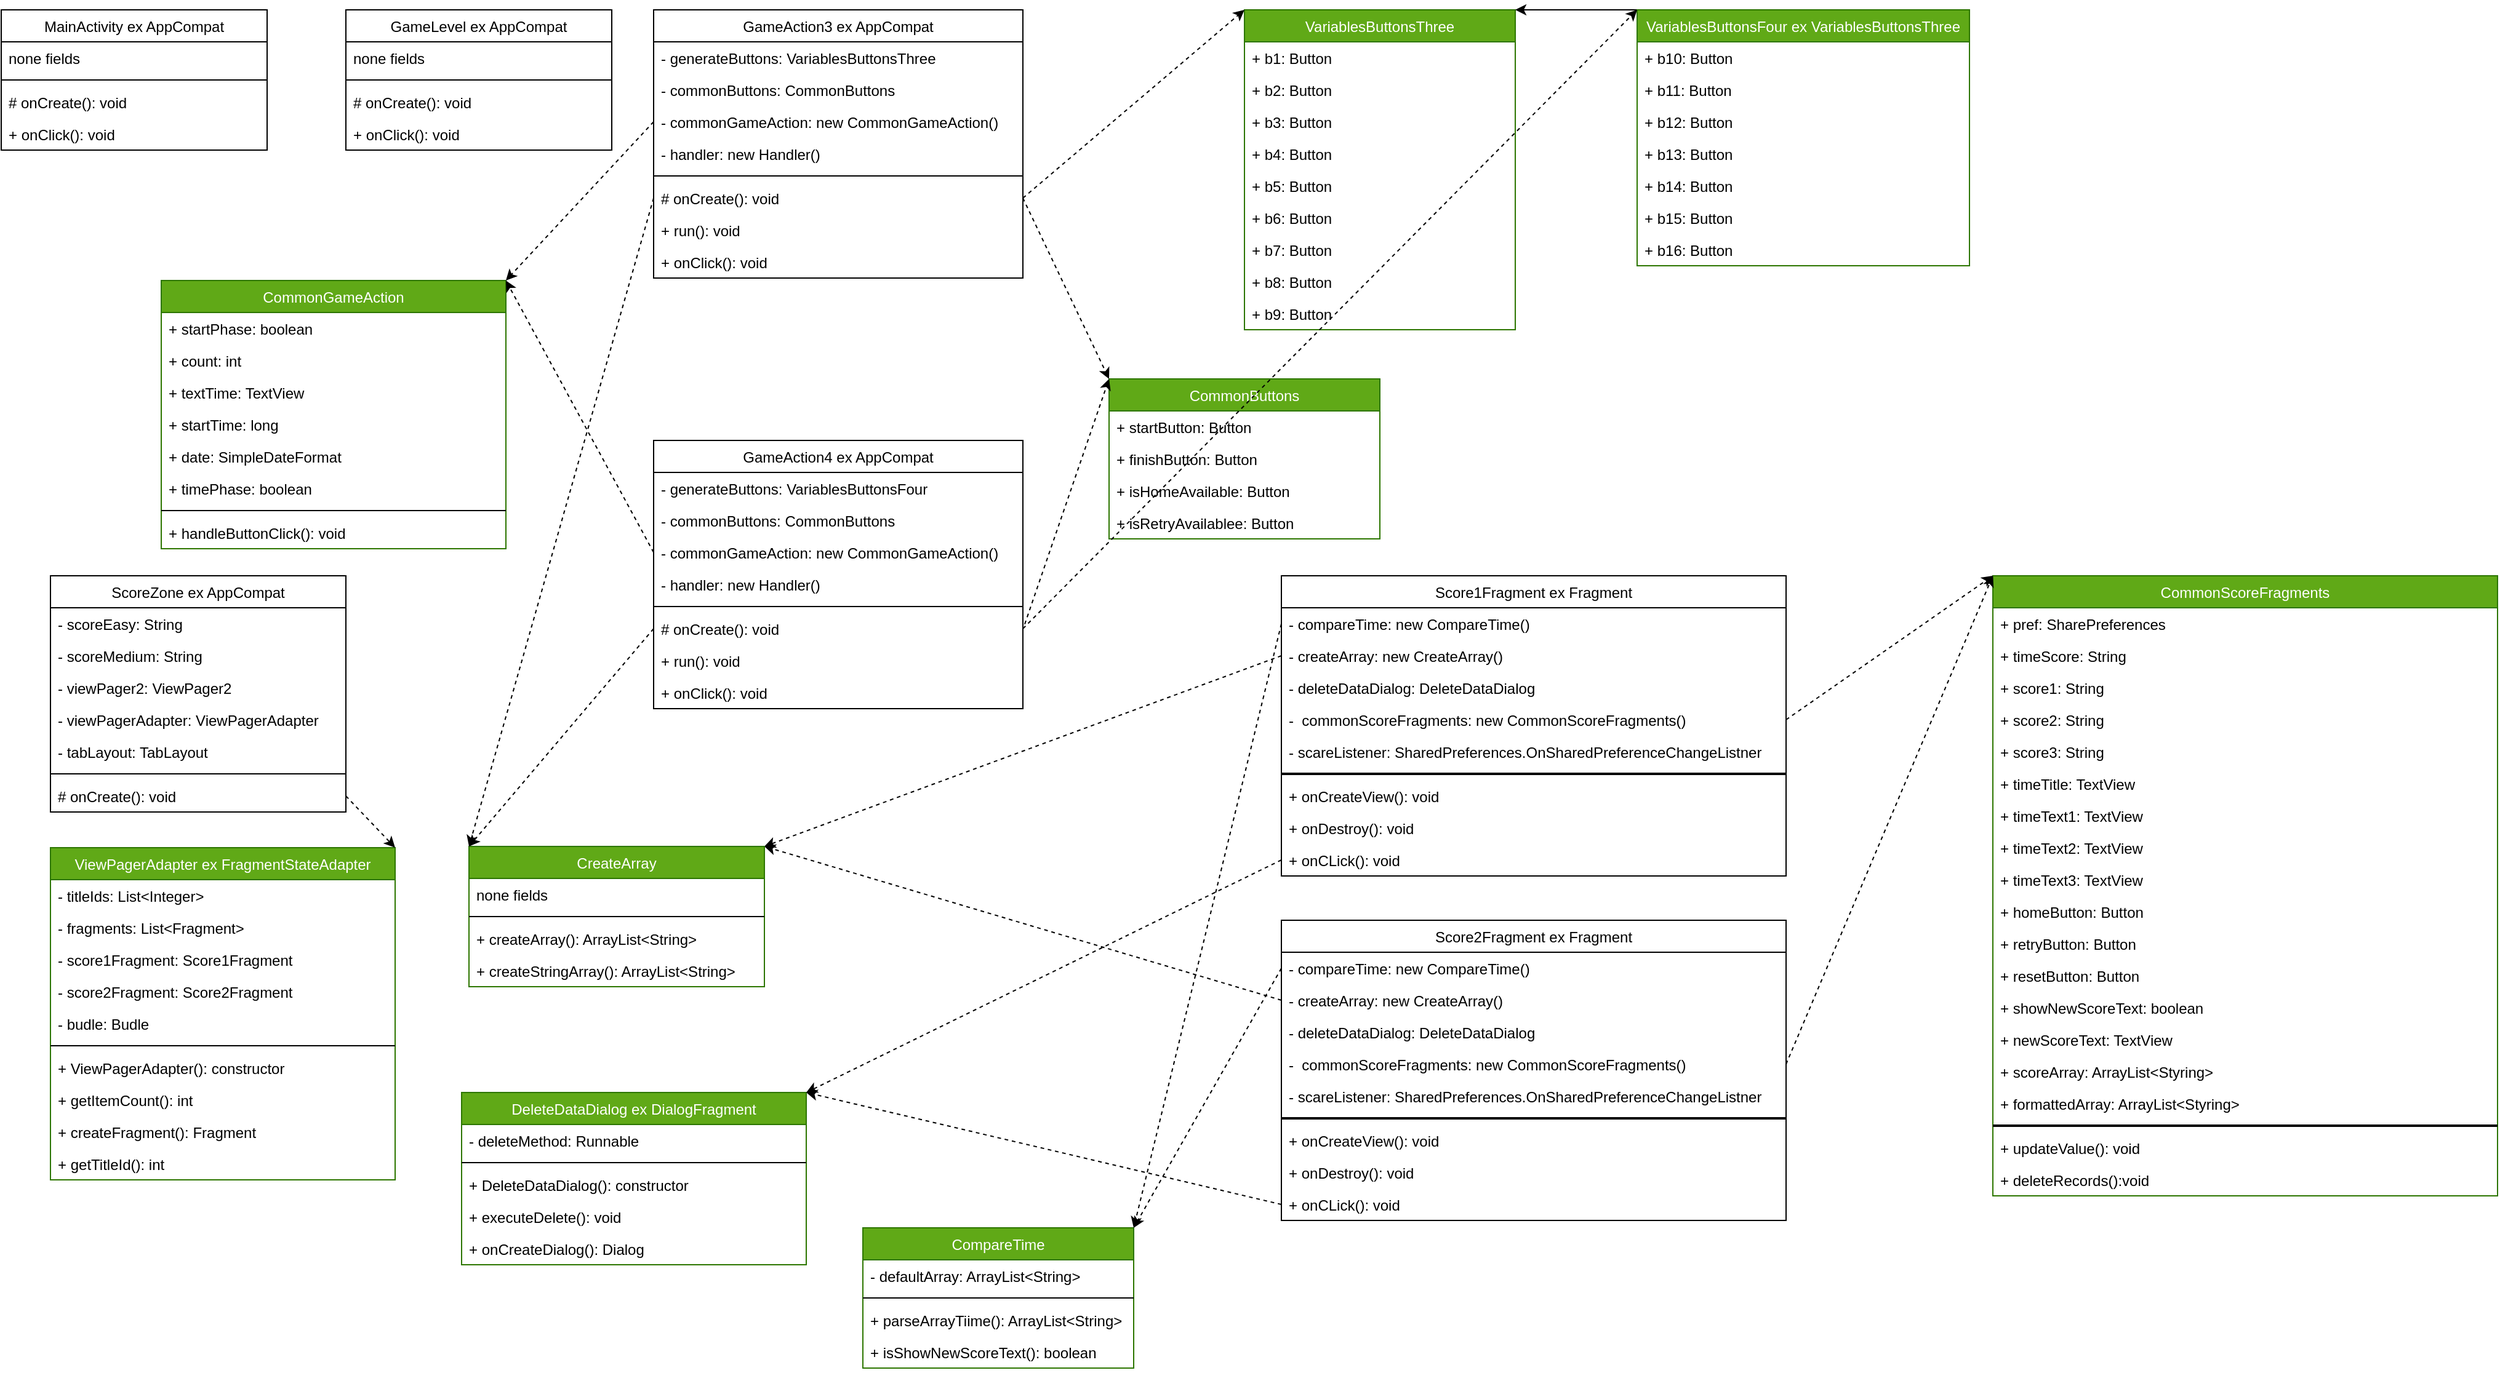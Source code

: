 <mxfile>
    <diagram id="ejW-jYY_6NJDyll3VNIf" name="クラス図">
        <mxGraphModel dx="2360" dy="1304" grid="1" gridSize="10" guides="1" tooltips="1" connect="1" arrows="1" fold="1" page="1" pageScale="1" pageWidth="827" pageHeight="1169" math="0" shadow="0">
            <root>
                <mxCell id="0"/>
                <mxCell id="1" parent="0"/>
                <mxCell id="2" value="MainActivity ex AppCompat" style="swimlane;fontStyle=0;childLayout=stackLayout;horizontal=1;startSize=26;fillColor=none;horizontalStack=0;resizeParent=1;resizeParentMax=0;resizeLast=0;collapsible=1;marginBottom=0;" parent="1" vertex="1">
                    <mxGeometry x="40" y="40" width="216" height="114" as="geometry">
                        <mxRectangle x="344" y="40" width="130" height="30" as="alternateBounds"/>
                    </mxGeometry>
                </mxCell>
                <mxCell id="3" value="none fields" style="text;strokeColor=none;fillColor=none;align=left;verticalAlign=top;spacingLeft=4;spacingRight=4;overflow=hidden;rotatable=0;points=[[0,0.5],[1,0.5]];portConstraint=eastwest;" parent="2" vertex="1">
                    <mxGeometry y="26" width="216" height="26" as="geometry"/>
                </mxCell>
                <mxCell id="9" value="" style="line;strokeWidth=1;html=1;strokeColor=default;" parent="2" vertex="1">
                    <mxGeometry y="52" width="216" height="10" as="geometry"/>
                </mxCell>
                <mxCell id="7" value="# onCreate(): void" style="text;strokeColor=none;fillColor=none;align=left;verticalAlign=top;spacingLeft=4;spacingRight=4;overflow=hidden;rotatable=0;points=[[0,0.5],[1,0.5]];portConstraint=eastwest;" parent="2" vertex="1">
                    <mxGeometry y="62" width="216" height="26" as="geometry"/>
                </mxCell>
                <mxCell id="11" value="+ onClick(): void" style="text;strokeColor=none;fillColor=none;align=left;verticalAlign=top;spacingLeft=4;spacingRight=4;overflow=hidden;rotatable=0;points=[[0,0.5],[1,0.5]];portConstraint=eastwest;" parent="2" vertex="1">
                    <mxGeometry y="88" width="216" height="26" as="geometry"/>
                </mxCell>
                <mxCell id="12" value="Score1Fragment ex Fragment" style="swimlane;fontStyle=0;childLayout=stackLayout;horizontal=1;startSize=26;fillColor=none;horizontalStack=0;resizeParent=1;resizeParentMax=0;resizeLast=0;collapsible=1;marginBottom=0;strokeColor=default;strokeWidth=1;" parent="1" vertex="1">
                    <mxGeometry x="1080" y="500" width="410" height="244" as="geometry"/>
                </mxCell>
                <mxCell id="26" value="- compareTime: new CompareTime()" style="text;strokeColor=none;fillColor=none;align=left;verticalAlign=top;spacingLeft=4;spacingRight=4;overflow=hidden;rotatable=0;points=[[0,0.5],[1,0.5]];portConstraint=eastwest;strokeWidth=1;" parent="12" vertex="1">
                    <mxGeometry y="26" width="410" height="26" as="geometry"/>
                </mxCell>
                <mxCell id="16" value="- createArray: new CreateArray()" style="text;strokeColor=none;fillColor=none;align=left;verticalAlign=top;spacingLeft=4;spacingRight=4;overflow=hidden;rotatable=0;points=[[0,0.5],[1,0.5]];portConstraint=eastwest;strokeWidth=1;" parent="12" vertex="1">
                    <mxGeometry y="52" width="410" height="26" as="geometry"/>
                </mxCell>
                <mxCell id="115" value="- deleteDataDialog: DeleteDataDialog" style="text;strokeColor=none;fillColor=none;align=left;verticalAlign=top;spacingLeft=4;spacingRight=4;overflow=hidden;rotatable=0;points=[[0,0.5],[1,0.5]];portConstraint=eastwest;strokeWidth=1;" parent="12" vertex="1">
                    <mxGeometry y="78" width="410" height="26" as="geometry"/>
                </mxCell>
                <mxCell id="335" value="-  commonScoreFragments: new CommonScoreFragments()" style="text;strokeColor=none;fillColor=none;align=left;verticalAlign=top;spacingLeft=4;spacingRight=4;overflow=hidden;rotatable=0;points=[[0,0.5],[1,0.5]];portConstraint=eastwest;strokeWidth=1;" vertex="1" parent="12">
                    <mxGeometry y="104" width="410" height="26" as="geometry"/>
                </mxCell>
                <mxCell id="116" value="- scareListener: SharedPreferences.OnSharedPreferenceChangeListner" style="text;strokeColor=none;fillColor=none;align=left;verticalAlign=top;spacingLeft=4;spacingRight=4;overflow=hidden;rotatable=0;points=[[0,0.5],[1,0.5]];portConstraint=eastwest;strokeWidth=1;" parent="12" vertex="1">
                    <mxGeometry y="130" width="410" height="26" as="geometry"/>
                </mxCell>
                <mxCell id="34" value="" style="line;strokeWidth=2;html=1;strokeColor=default;" parent="12" vertex="1">
                    <mxGeometry y="156" width="410" height="10" as="geometry"/>
                </mxCell>
                <mxCell id="30" value="+ onCreateView(): void" style="text;strokeColor=none;fillColor=none;align=left;verticalAlign=top;spacingLeft=4;spacingRight=4;overflow=hidden;rotatable=0;points=[[0,0.5],[1,0.5]];portConstraint=eastwest;strokeWidth=1;" parent="12" vertex="1">
                    <mxGeometry y="166" width="410" height="26" as="geometry"/>
                </mxCell>
                <mxCell id="32" value="+ onDestroy(): void" style="text;strokeColor=none;fillColor=none;align=left;verticalAlign=top;spacingLeft=4;spacingRight=4;overflow=hidden;rotatable=0;points=[[0,0.5],[1,0.5]];portConstraint=eastwest;strokeWidth=1;" parent="12" vertex="1">
                    <mxGeometry y="192" width="410" height="26" as="geometry"/>
                </mxCell>
                <mxCell id="31" value="+ onCLick(): void" style="text;strokeColor=none;fillColor=none;align=left;verticalAlign=top;spacingLeft=4;spacingRight=4;overflow=hidden;rotatable=0;points=[[0,0.5],[1,0.5]];portConstraint=eastwest;strokeWidth=1;" parent="12" vertex="1">
                    <mxGeometry y="218" width="410" height="26" as="geometry"/>
                </mxCell>
                <mxCell id="35" value="GameLevel ex AppCompat" style="swimlane;fontStyle=0;childLayout=stackLayout;horizontal=1;startSize=26;fillColor=none;horizontalStack=0;resizeParent=1;resizeParentMax=0;resizeLast=0;collapsible=1;marginBottom=0;" parent="1" vertex="1">
                    <mxGeometry x="320" y="40" width="216" height="114" as="geometry"/>
                </mxCell>
                <mxCell id="36" value="none fields" style="text;strokeColor=none;fillColor=none;align=left;verticalAlign=top;spacingLeft=4;spacingRight=4;overflow=hidden;rotatable=0;points=[[0,0.5],[1,0.5]];portConstraint=eastwest;" parent="35" vertex="1">
                    <mxGeometry y="26" width="216" height="26" as="geometry"/>
                </mxCell>
                <mxCell id="39" value="" style="line;strokeWidth=1;html=1;" parent="35" vertex="1">
                    <mxGeometry y="52" width="216" height="10" as="geometry"/>
                </mxCell>
                <mxCell id="37" value="# onCreate(): void" style="text;strokeColor=none;fillColor=none;align=left;verticalAlign=top;spacingLeft=4;spacingRight=4;overflow=hidden;rotatable=0;points=[[0,0.5],[1,0.5]];portConstraint=eastwest;" parent="35" vertex="1">
                    <mxGeometry y="62" width="216" height="26" as="geometry"/>
                </mxCell>
                <mxCell id="38" value="+ onClick(): void" style="text;strokeColor=none;fillColor=none;align=left;verticalAlign=top;spacingLeft=4;spacingRight=4;overflow=hidden;rotatable=0;points=[[0,0.5],[1,0.5]];portConstraint=eastwest;" parent="35" vertex="1">
                    <mxGeometry y="88" width="216" height="26" as="geometry"/>
                </mxCell>
                <mxCell id="45" value="GameAction3 ex AppCompat" style="swimlane;fontStyle=0;childLayout=stackLayout;horizontal=1;startSize=26;fillColor=none;horizontalStack=0;resizeParent=1;resizeParentMax=0;resizeLast=0;collapsible=1;marginBottom=0;" parent="1" vertex="1">
                    <mxGeometry x="570" y="40" width="300" height="218" as="geometry"/>
                </mxCell>
                <mxCell id="46" value="- generateButtons: VariablesButtonsThree" style="text;strokeColor=none;fillColor=none;align=left;verticalAlign=top;spacingLeft=4;spacingRight=4;overflow=hidden;rotatable=0;points=[[0,0.5],[1,0.5]];portConstraint=eastwest;" parent="45" vertex="1">
                    <mxGeometry y="26" width="300" height="26" as="geometry"/>
                </mxCell>
                <mxCell id="54" value="- commonButtons: CommonButtons" style="text;strokeColor=none;fillColor=none;align=left;verticalAlign=top;spacingLeft=4;spacingRight=4;overflow=hidden;rotatable=0;points=[[0,0.5],[1,0.5]];portConstraint=eastwest;" parent="45" vertex="1">
                    <mxGeometry y="52" width="300" height="26" as="geometry"/>
                </mxCell>
                <mxCell id="284" value="- commonGameAction: new CommonGameAction()" style="text;strokeColor=none;fillColor=none;align=left;verticalAlign=top;spacingLeft=4;spacingRight=4;overflow=hidden;rotatable=0;points=[[0,0.5],[1,0.5]];portConstraint=eastwest;" vertex="1" parent="45">
                    <mxGeometry y="78" width="300" height="26" as="geometry"/>
                </mxCell>
                <mxCell id="51" value="- handler: new Handler()" style="text;strokeColor=none;fillColor=none;align=left;verticalAlign=top;spacingLeft=4;spacingRight=4;overflow=hidden;rotatable=0;points=[[0,0.5],[1,0.5]];portConstraint=eastwest;" parent="45" vertex="1">
                    <mxGeometry y="104" width="300" height="26" as="geometry"/>
                </mxCell>
                <mxCell id="47" value="" style="line;strokeWidth=1;html=1;" parent="45" vertex="1">
                    <mxGeometry y="130" width="300" height="10" as="geometry"/>
                </mxCell>
                <mxCell id="48" value="# onCreate(): void" style="text;strokeColor=none;fillColor=none;align=left;verticalAlign=top;spacingLeft=4;spacingRight=4;overflow=hidden;rotatable=0;points=[[0,0.5],[1,0.5]];portConstraint=eastwest;" parent="45" vertex="1">
                    <mxGeometry y="140" width="300" height="26" as="geometry"/>
                </mxCell>
                <mxCell id="61" value="+ run(): void" style="text;strokeColor=none;fillColor=none;align=left;verticalAlign=top;spacingLeft=4;spacingRight=4;overflow=hidden;rotatable=0;points=[[0,0.5],[1,0.5]];portConstraint=eastwest;" parent="45" vertex="1">
                    <mxGeometry y="166" width="300" height="26" as="geometry"/>
                </mxCell>
                <mxCell id="49" value="+ onClick(): void" style="text;strokeColor=none;fillColor=none;align=left;verticalAlign=top;spacingLeft=4;spacingRight=4;overflow=hidden;rotatable=0;points=[[0,0.5],[1,0.5]];portConstraint=eastwest;" parent="45" vertex="1">
                    <mxGeometry y="192" width="300" height="26" as="geometry"/>
                </mxCell>
                <mxCell id="64" value="CompareTime" style="swimlane;fontStyle=0;childLayout=stackLayout;horizontal=1;startSize=26;fillColor=#60a917;horizontalStack=0;resizeParent=1;resizeParentMax=0;resizeLast=0;collapsible=1;marginBottom=0;strokeColor=#2D7600;fontColor=#ffffff;" parent="1" vertex="1">
                    <mxGeometry x="740" y="1030" width="220" height="114" as="geometry"/>
                </mxCell>
                <mxCell id="65" value="- defaultArray: ArrayList&lt;String&gt;" style="text;strokeColor=none;fillColor=none;align=left;verticalAlign=top;spacingLeft=4;spacingRight=4;overflow=hidden;rotatable=0;points=[[0,0.5],[1,0.5]];portConstraint=eastwest;" parent="64" vertex="1">
                    <mxGeometry y="26" width="220" height="26" as="geometry"/>
                </mxCell>
                <mxCell id="68" value="" style="line;strokeWidth=1;html=1;" parent="64" vertex="1">
                    <mxGeometry y="52" width="220" height="10" as="geometry"/>
                </mxCell>
                <mxCell id="67" value="+ parseArrayTiime(): ArrayList&lt;String&gt;" style="text;strokeColor=none;fillColor=none;align=left;verticalAlign=top;spacingLeft=4;spacingRight=4;overflow=hidden;rotatable=0;points=[[0,0.5],[1,0.5]];portConstraint=eastwest;" parent="64" vertex="1">
                    <mxGeometry y="62" width="220" height="26" as="geometry"/>
                </mxCell>
                <mxCell id="69" value="+ isShowNewScoreText(): boolean" style="text;strokeColor=none;fillColor=none;align=left;verticalAlign=top;spacingLeft=4;spacingRight=4;overflow=hidden;rotatable=0;points=[[0,0.5],[1,0.5]];portConstraint=eastwest;" parent="64" vertex="1">
                    <mxGeometry y="88" width="220" height="26" as="geometry"/>
                </mxCell>
                <mxCell id="75" value="CommonButtons" style="swimlane;fontStyle=0;childLayout=stackLayout;horizontal=1;startSize=26;fillColor=#60a917;horizontalStack=0;resizeParent=1;resizeParentMax=0;resizeLast=0;collapsible=1;marginBottom=0;fontColor=#ffffff;strokeColor=#2D7600;" parent="1" vertex="1">
                    <mxGeometry x="940" y="340" width="220" height="130" as="geometry"/>
                </mxCell>
                <mxCell id="76" value="+ startButton: Button" style="text;strokeColor=none;fillColor=none;align=left;verticalAlign=top;spacingLeft=4;spacingRight=4;overflow=hidden;rotatable=0;points=[[0,0.5],[1,0.5]];portConstraint=eastwest;" parent="75" vertex="1">
                    <mxGeometry y="26" width="220" height="26" as="geometry"/>
                </mxCell>
                <mxCell id="82" value="+ finishButton: Button" style="text;strokeColor=none;fillColor=none;align=left;verticalAlign=top;spacingLeft=4;spacingRight=4;overflow=hidden;rotatable=0;points=[[0,0.5],[1,0.5]];portConstraint=eastwest;" parent="75" vertex="1">
                    <mxGeometry y="52" width="220" height="26" as="geometry"/>
                </mxCell>
                <mxCell id="81" value="+ isHomeAvailable: Button" style="text;strokeColor=none;fillColor=none;align=left;verticalAlign=top;spacingLeft=4;spacingRight=4;overflow=hidden;rotatable=0;points=[[0,0.5],[1,0.5]];portConstraint=eastwest;" parent="75" vertex="1">
                    <mxGeometry y="78" width="220" height="26" as="geometry"/>
                </mxCell>
                <mxCell id="80" value="+ isRetryAvailablee: Button" style="text;strokeColor=none;fillColor=none;align=left;verticalAlign=top;spacingLeft=4;spacingRight=4;overflow=hidden;rotatable=0;points=[[0,0.5],[1,0.5]];portConstraint=eastwest;" parent="75" vertex="1">
                    <mxGeometry y="104" width="220" height="26" as="geometry"/>
                </mxCell>
                <mxCell id="83" value="VariablesButtonsThree" style="swimlane;fontStyle=0;childLayout=stackLayout;horizontal=1;startSize=26;fillColor=#60a917;horizontalStack=0;resizeParent=1;resizeParentMax=0;resizeLast=0;collapsible=1;marginBottom=0;fontColor=#ffffff;strokeColor=#2D7600;" parent="1" vertex="1">
                    <mxGeometry x="1050" y="40" width="220" height="260" as="geometry"/>
                </mxCell>
                <mxCell id="84" value="+ b1: Button" style="text;strokeColor=none;fillColor=none;align=left;verticalAlign=top;spacingLeft=4;spacingRight=4;overflow=hidden;rotatable=0;points=[[0,0.5],[1,0.5]];portConstraint=eastwest;" parent="83" vertex="1">
                    <mxGeometry y="26" width="220" height="26" as="geometry"/>
                </mxCell>
                <mxCell id="95" value="+ b2: Button" style="text;strokeColor=none;fillColor=none;align=left;verticalAlign=top;spacingLeft=4;spacingRight=4;overflow=hidden;rotatable=0;points=[[0,0.5],[1,0.5]];portConstraint=eastwest;" parent="83" vertex="1">
                    <mxGeometry y="52" width="220" height="26" as="geometry"/>
                </mxCell>
                <mxCell id="94" value="+ b3: Button" style="text;strokeColor=none;fillColor=none;align=left;verticalAlign=top;spacingLeft=4;spacingRight=4;overflow=hidden;rotatable=0;points=[[0,0.5],[1,0.5]];portConstraint=eastwest;" parent="83" vertex="1">
                    <mxGeometry y="78" width="220" height="26" as="geometry"/>
                </mxCell>
                <mxCell id="93" value="+ b4: Button" style="text;strokeColor=none;fillColor=none;align=left;verticalAlign=top;spacingLeft=4;spacingRight=4;overflow=hidden;rotatable=0;points=[[0,0.5],[1,0.5]];portConstraint=eastwest;" parent="83" vertex="1">
                    <mxGeometry y="104" width="220" height="26" as="geometry"/>
                </mxCell>
                <mxCell id="92" value="+ b5: Button" style="text;strokeColor=none;fillColor=none;align=left;verticalAlign=top;spacingLeft=4;spacingRight=4;overflow=hidden;rotatable=0;points=[[0,0.5],[1,0.5]];portConstraint=eastwest;" parent="83" vertex="1">
                    <mxGeometry y="130" width="220" height="26" as="geometry"/>
                </mxCell>
                <mxCell id="91" value="+ b6: Button" style="text;strokeColor=none;fillColor=none;align=left;verticalAlign=top;spacingLeft=4;spacingRight=4;overflow=hidden;rotatable=0;points=[[0,0.5],[1,0.5]];portConstraint=eastwest;" parent="83" vertex="1">
                    <mxGeometry y="156" width="220" height="26" as="geometry"/>
                </mxCell>
                <mxCell id="90" value="+ b7: Button" style="text;strokeColor=none;fillColor=none;align=left;verticalAlign=top;spacingLeft=4;spacingRight=4;overflow=hidden;rotatable=0;points=[[0,0.5],[1,0.5]];portConstraint=eastwest;" parent="83" vertex="1">
                    <mxGeometry y="182" width="220" height="26" as="geometry"/>
                </mxCell>
                <mxCell id="89" value="+ b8: Button" style="text;strokeColor=none;fillColor=none;align=left;verticalAlign=top;spacingLeft=4;spacingRight=4;overflow=hidden;rotatable=0;points=[[0,0.5],[1,0.5]];portConstraint=eastwest;" parent="83" vertex="1">
                    <mxGeometry y="208" width="220" height="26" as="geometry"/>
                </mxCell>
                <mxCell id="88" value="+ b9: Button" style="text;strokeColor=none;fillColor=none;align=left;verticalAlign=top;spacingLeft=4;spacingRight=4;overflow=hidden;rotatable=0;points=[[0,0.5],[1,0.5]];portConstraint=eastwest;" parent="83" vertex="1">
                    <mxGeometry y="234" width="220" height="26" as="geometry"/>
                </mxCell>
                <mxCell id="111" style="edgeStyle=none;html=1;exitX=0;exitY=0;exitDx=0;exitDy=0;entryX=1;entryY=0;entryDx=0;entryDy=0;" parent="1" source="96" target="83" edge="1">
                    <mxGeometry relative="1" as="geometry"/>
                </mxCell>
                <mxCell id="96" value="VariablesButtonsFour ex VariablesButtonsThree" style="swimlane;fontStyle=0;childLayout=stackLayout;horizontal=1;startSize=26;fillColor=#60a917;horizontalStack=0;resizeParent=1;resizeParentMax=0;resizeLast=0;collapsible=1;marginBottom=0;fontColor=#ffffff;strokeColor=#2D7600;" parent="1" vertex="1">
                    <mxGeometry x="1369" y="40" width="270" height="208" as="geometry"/>
                </mxCell>
                <mxCell id="97" value="+ b10: Button" style="text;strokeColor=none;fillColor=none;align=left;verticalAlign=top;spacingLeft=4;spacingRight=4;overflow=hidden;rotatable=0;points=[[0,0.5],[1,0.5]];portConstraint=eastwest;" parent="96" vertex="1">
                    <mxGeometry y="26" width="270" height="26" as="geometry"/>
                </mxCell>
                <mxCell id="98" value="+ b11: Button" style="text;strokeColor=none;fillColor=none;align=left;verticalAlign=top;spacingLeft=4;spacingRight=4;overflow=hidden;rotatable=0;points=[[0,0.5],[1,0.5]];portConstraint=eastwest;" parent="96" vertex="1">
                    <mxGeometry y="52" width="270" height="26" as="geometry"/>
                </mxCell>
                <mxCell id="99" value="+ b12: Button" style="text;strokeColor=none;fillColor=none;align=left;verticalAlign=top;spacingLeft=4;spacingRight=4;overflow=hidden;rotatable=0;points=[[0,0.5],[1,0.5]];portConstraint=eastwest;" parent="96" vertex="1">
                    <mxGeometry y="78" width="270" height="26" as="geometry"/>
                </mxCell>
                <mxCell id="100" value="+ b13: Button" style="text;strokeColor=none;fillColor=none;align=left;verticalAlign=top;spacingLeft=4;spacingRight=4;overflow=hidden;rotatable=0;points=[[0,0.5],[1,0.5]];portConstraint=eastwest;" parent="96" vertex="1">
                    <mxGeometry y="104" width="270" height="26" as="geometry"/>
                </mxCell>
                <mxCell id="101" value="+ b14: Button" style="text;strokeColor=none;fillColor=none;align=left;verticalAlign=top;spacingLeft=4;spacingRight=4;overflow=hidden;rotatable=0;points=[[0,0.5],[1,0.5]];portConstraint=eastwest;" parent="96" vertex="1">
                    <mxGeometry y="130" width="270" height="26" as="geometry"/>
                </mxCell>
                <mxCell id="102" value="+ b15: Button" style="text;strokeColor=none;fillColor=none;align=left;verticalAlign=top;spacingLeft=4;spacingRight=4;overflow=hidden;rotatable=0;points=[[0,0.5],[1,0.5]];portConstraint=eastwest;" parent="96" vertex="1">
                    <mxGeometry y="156" width="270" height="26" as="geometry"/>
                </mxCell>
                <mxCell id="103" value="+ b16: Button" style="text;strokeColor=none;fillColor=none;align=left;verticalAlign=top;spacingLeft=4;spacingRight=4;overflow=hidden;rotatable=0;points=[[0,0.5],[1,0.5]];portConstraint=eastwest;" parent="96" vertex="1">
                    <mxGeometry y="182" width="270" height="26" as="geometry"/>
                </mxCell>
                <mxCell id="105" style="edgeStyle=none;html=1;exitX=0;exitY=0.5;exitDx=0;exitDy=0;dashed=1;entryX=1;entryY=0;entryDx=0;entryDy=0;" parent="1" source="26" target="64" edge="1">
                    <mxGeometry relative="1" as="geometry">
                        <mxPoint x="710" y="730" as="targetPoint"/>
                    </mxGeometry>
                </mxCell>
                <mxCell id="107" style="edgeStyle=none;html=1;exitX=0;exitY=0.5;exitDx=0;exitDy=0;entryX=1;entryY=0;entryDx=0;entryDy=0;dashed=1;" parent="1" source="16" target="70" edge="1">
                    <mxGeometry relative="1" as="geometry"/>
                </mxCell>
                <mxCell id="108" style="edgeStyle=none;html=1;exitX=1;exitY=0.5;exitDx=0;exitDy=0;dashed=1;entryX=0;entryY=0;entryDx=0;entryDy=0;" parent="1" source="48" target="75" edge="1">
                    <mxGeometry relative="1" as="geometry">
                        <mxPoint x="910" y="40" as="targetPoint"/>
                    </mxGeometry>
                </mxCell>
                <mxCell id="109" style="edgeStyle=none;html=1;exitX=1;exitY=0.5;exitDx=0;exitDy=0;entryX=0;entryY=0;entryDx=0;entryDy=0;dashed=1;" parent="1" source="48" target="83" edge="1">
                    <mxGeometry relative="1" as="geometry"/>
                </mxCell>
                <mxCell id="214" style="edgeStyle=none;html=1;dashed=1;entryX=1;entryY=0;entryDx=0;entryDy=0;exitX=0;exitY=0.5;exitDx=0;exitDy=0;" parent="1" source="339" target="70" edge="1">
                    <mxGeometry relative="1" as="geometry">
                        <mxPoint x="730" y="980" as="targetPoint"/>
                        <mxPoint x="1000" y="970" as="sourcePoint"/>
                    </mxGeometry>
                </mxCell>
                <mxCell id="70" value="CreateArray" style="swimlane;fontStyle=0;childLayout=stackLayout;horizontal=1;startSize=26;fillColor=#60a917;horizontalStack=0;resizeParent=1;resizeParentMax=0;resizeLast=0;collapsible=1;marginBottom=0;fontColor=#ffffff;strokeColor=#2D7600;" parent="1" vertex="1">
                    <mxGeometry x="420" y="720" width="240" height="114" as="geometry"/>
                </mxCell>
                <mxCell id="71" value="none fields" style="text;strokeColor=none;fillColor=none;align=left;verticalAlign=top;spacingLeft=4;spacingRight=4;overflow=hidden;rotatable=0;points=[[0,0.5],[1,0.5]];portConstraint=eastwest;" parent="70" vertex="1">
                    <mxGeometry y="26" width="240" height="26" as="geometry"/>
                </mxCell>
                <mxCell id="72" value="" style="line;strokeWidth=1;html=1;" parent="70" vertex="1">
                    <mxGeometry y="52" width="240" height="10" as="geometry"/>
                </mxCell>
                <mxCell id="73" value="+ createArray(): ArrayList&lt;String&gt;" style="text;strokeColor=none;fillColor=none;align=left;verticalAlign=top;spacingLeft=4;spacingRight=4;overflow=hidden;rotatable=0;points=[[0,0.5],[1,0.5]];portConstraint=eastwest;" parent="70" vertex="1">
                    <mxGeometry y="62" width="240" height="26" as="geometry"/>
                </mxCell>
                <mxCell id="74" value="+ createStringArray(): ArrayList&lt;String&gt;" style="text;strokeColor=none;fillColor=none;align=left;verticalAlign=top;spacingLeft=4;spacingRight=4;overflow=hidden;rotatable=0;points=[[0,0.5],[1,0.5]];portConstraint=eastwest;" parent="70" vertex="1">
                    <mxGeometry y="88" width="240" height="26" as="geometry"/>
                </mxCell>
                <mxCell id="220" style="edgeStyle=none;html=1;dashed=1;exitX=0;exitY=0.5;exitDx=0;exitDy=0;entryX=1;entryY=0;entryDx=0;entryDy=0;" parent="1" source="338" target="64" edge="1">
                    <mxGeometry relative="1" as="geometry">
                        <mxPoint x="720" y="810" as="targetPoint"/>
                        <mxPoint x="1150" y="1511.0" as="sourcePoint"/>
                    </mxGeometry>
                </mxCell>
                <mxCell id="221" style="edgeStyle=none;html=1;exitX=0;exitY=0.5;exitDx=0;exitDy=0;entryX=0;entryY=0;entryDx=0;entryDy=0;dashed=1;" parent="1" source="48" target="70" edge="1">
                    <mxGeometry relative="1" as="geometry"/>
                </mxCell>
                <mxCell id="237" style="edgeStyle=none;html=1;entryX=0;entryY=0;entryDx=0;entryDy=0;dashed=1;exitX=1;exitY=0.5;exitDx=0;exitDy=0;" parent="1" source="291" target="96" edge="1">
                    <mxGeometry relative="1" as="geometry">
                        <mxPoint x="816" y="713" as="sourcePoint"/>
                    </mxGeometry>
                </mxCell>
                <mxCell id="238" style="edgeStyle=none;html=1;dashed=1;exitX=1.005;exitY=0.359;exitDx=0;exitDy=0;exitPerimeter=0;entryX=0;entryY=0;entryDx=0;entryDy=0;" parent="1" source="291" target="75" edge="1">
                    <mxGeometry relative="1" as="geometry">
                        <mxPoint x="930" y="350" as="targetPoint"/>
                        <mxPoint x="816" y="713" as="sourcePoint"/>
                    </mxGeometry>
                </mxCell>
                <mxCell id="239" style="edgeStyle=none;html=1;dashed=1;entryX=0;entryY=0;entryDx=0;entryDy=0;exitX=0;exitY=0.5;exitDx=0;exitDy=0;" parent="1" source="291" target="70" edge="1">
                    <mxGeometry relative="1" as="geometry">
                        <mxPoint x="250" y="940" as="targetPoint"/>
                        <mxPoint x="560" y="450" as="sourcePoint"/>
                    </mxGeometry>
                </mxCell>
                <mxCell id="240" value="ViewPagerAdapter ex FragmentStateAdapter" style="swimlane;fontStyle=0;childLayout=stackLayout;horizontal=1;startSize=26;fillColor=#60a917;horizontalStack=0;resizeParent=1;resizeParentMax=0;resizeLast=0;collapsible=1;marginBottom=0;fontColor=#ffffff;strokeColor=#2D7600;" parent="1" vertex="1">
                    <mxGeometry x="80" y="721" width="280" height="270" as="geometry"/>
                </mxCell>
                <mxCell id="241" value="- titleIds: List&lt;Integer&gt;" style="text;strokeColor=none;fillColor=none;align=left;verticalAlign=top;spacingLeft=4;spacingRight=4;overflow=hidden;rotatable=0;points=[[0,0.5],[1,0.5]];portConstraint=eastwest;" parent="240" vertex="1">
                    <mxGeometry y="26" width="280" height="26" as="geometry"/>
                </mxCell>
                <mxCell id="248" value="- fragments: List&lt;Fragment&gt;" style="text;strokeColor=none;fillColor=none;align=left;verticalAlign=top;spacingLeft=4;spacingRight=4;overflow=hidden;rotatable=0;points=[[0,0.5],[1,0.5]];portConstraint=eastwest;" parent="240" vertex="1">
                    <mxGeometry y="52" width="280" height="26" as="geometry"/>
                </mxCell>
                <mxCell id="247" value="- score1Fragment: Score1Fragment" style="text;strokeColor=none;fillColor=none;align=left;verticalAlign=top;spacingLeft=4;spacingRight=4;overflow=hidden;rotatable=0;points=[[0,0.5],[1,0.5]];portConstraint=eastwest;" parent="240" vertex="1">
                    <mxGeometry y="78" width="280" height="26" as="geometry"/>
                </mxCell>
                <mxCell id="246" value="- score2Fragment: Score2Fragment" style="text;strokeColor=none;fillColor=none;align=left;verticalAlign=top;spacingLeft=4;spacingRight=4;overflow=hidden;rotatable=0;points=[[0,0.5],[1,0.5]];portConstraint=eastwest;" parent="240" vertex="1">
                    <mxGeometry y="104" width="280" height="26" as="geometry"/>
                </mxCell>
                <mxCell id="245" value="- budle: Budle" style="text;strokeColor=none;fillColor=none;align=left;verticalAlign=top;spacingLeft=4;spacingRight=4;overflow=hidden;rotatable=0;points=[[0,0.5],[1,0.5]];portConstraint=eastwest;" parent="240" vertex="1">
                    <mxGeometry y="130" width="280" height="26" as="geometry"/>
                </mxCell>
                <mxCell id="242" value="" style="line;strokeWidth=1;html=1;" parent="240" vertex="1">
                    <mxGeometry y="156" width="280" height="10" as="geometry"/>
                </mxCell>
                <mxCell id="243" value="+ ViewPagerAdapter(): constructor" style="text;strokeColor=none;fillColor=none;align=left;verticalAlign=top;spacingLeft=4;spacingRight=4;overflow=hidden;rotatable=0;points=[[0,0.5],[1,0.5]];portConstraint=eastwest;" parent="240" vertex="1">
                    <mxGeometry y="166" width="280" height="26" as="geometry"/>
                </mxCell>
                <mxCell id="244" value="+ getItemCount(): int" style="text;strokeColor=none;fillColor=none;align=left;verticalAlign=top;spacingLeft=4;spacingRight=4;overflow=hidden;rotatable=0;points=[[0,0.5],[1,0.5]];portConstraint=eastwest;" parent="240" vertex="1">
                    <mxGeometry y="192" width="280" height="26" as="geometry"/>
                </mxCell>
                <mxCell id="250" value="+ createFragment(): Fragment" style="text;strokeColor=none;fillColor=none;align=left;verticalAlign=top;spacingLeft=4;spacingRight=4;overflow=hidden;rotatable=0;points=[[0,0.5],[1,0.5]];portConstraint=eastwest;" parent="240" vertex="1">
                    <mxGeometry y="218" width="280" height="26" as="geometry"/>
                </mxCell>
                <mxCell id="249" value="+ getTitleId(): int" style="text;strokeColor=none;fillColor=none;align=left;verticalAlign=top;spacingLeft=4;spacingRight=4;overflow=hidden;rotatable=0;points=[[0,0.5],[1,0.5]];portConstraint=eastwest;" parent="240" vertex="1">
                    <mxGeometry y="244" width="280" height="26" as="geometry"/>
                </mxCell>
                <mxCell id="251" value="DeleteDataDialog ex DialogFragment" style="swimlane;fontStyle=0;childLayout=stackLayout;horizontal=1;startSize=26;fillColor=#60a917;horizontalStack=0;resizeParent=1;resizeParentMax=0;resizeLast=0;collapsible=1;marginBottom=0;fontColor=#ffffff;strokeColor=#2D7600;" parent="1" vertex="1">
                    <mxGeometry x="414" y="920" width="280" height="140" as="geometry"/>
                </mxCell>
                <mxCell id="252" value="- deleteMethod: Runnable" style="text;strokeColor=none;fillColor=none;align=left;verticalAlign=top;spacingLeft=4;spacingRight=4;overflow=hidden;rotatable=0;points=[[0,0.5],[1,0.5]];portConstraint=eastwest;" parent="251" vertex="1">
                    <mxGeometry y="26" width="280" height="26" as="geometry"/>
                </mxCell>
                <mxCell id="257" value="" style="line;strokeWidth=1;html=1;" parent="251" vertex="1">
                    <mxGeometry y="52" width="280" height="10" as="geometry"/>
                </mxCell>
                <mxCell id="258" value="+ DeleteDataDialog(): constructor" style="text;strokeColor=none;fillColor=none;align=left;verticalAlign=top;spacingLeft=4;spacingRight=4;overflow=hidden;rotatable=0;points=[[0,0.5],[1,0.5]];portConstraint=eastwest;" parent="251" vertex="1">
                    <mxGeometry y="62" width="280" height="26" as="geometry"/>
                </mxCell>
                <mxCell id="259" value="+ executeDelete(): void" style="text;strokeColor=none;fillColor=none;align=left;verticalAlign=top;spacingLeft=4;spacingRight=4;overflow=hidden;rotatable=0;points=[[0,0.5],[1,0.5]];portConstraint=eastwest;" parent="251" vertex="1">
                    <mxGeometry y="88" width="280" height="26" as="geometry"/>
                </mxCell>
                <mxCell id="260" value="+ onCreateDialog(): Dialog" style="text;strokeColor=none;fillColor=none;align=left;verticalAlign=top;spacingLeft=4;spacingRight=4;overflow=hidden;rotatable=0;points=[[0,0.5],[1,0.5]];portConstraint=eastwest;" parent="251" vertex="1">
                    <mxGeometry y="114" width="280" height="26" as="geometry"/>
                </mxCell>
                <mxCell id="262" value="ScoreZone ex AppCompat" style="swimlane;fontStyle=0;childLayout=stackLayout;horizontal=1;startSize=26;fillColor=none;horizontalStack=0;resizeParent=1;resizeParentMax=0;resizeLast=0;collapsible=1;marginBottom=0;" parent="1" vertex="1">
                    <mxGeometry x="80" y="500" width="240" height="192" as="geometry"/>
                </mxCell>
                <mxCell id="263" value="- scoreEasy: String" style="text;strokeColor=none;fillColor=none;align=left;verticalAlign=top;spacingLeft=4;spacingRight=4;overflow=hidden;rotatable=0;points=[[0,0.5],[1,0.5]];portConstraint=eastwest;" parent="262" vertex="1">
                    <mxGeometry y="26" width="240" height="26" as="geometry"/>
                </mxCell>
                <mxCell id="270" value="- scoreMedium: String" style="text;strokeColor=none;fillColor=none;align=left;verticalAlign=top;spacingLeft=4;spacingRight=4;overflow=hidden;rotatable=0;points=[[0,0.5],[1,0.5]];portConstraint=eastwest;" parent="262" vertex="1">
                    <mxGeometry y="52" width="240" height="26" as="geometry"/>
                </mxCell>
                <mxCell id="269" value="- viewPager2: ViewPager2" style="text;strokeColor=none;fillColor=none;align=left;verticalAlign=top;spacingLeft=4;spacingRight=4;overflow=hidden;rotatable=0;points=[[0,0.5],[1,0.5]];portConstraint=eastwest;" parent="262" vertex="1">
                    <mxGeometry y="78" width="240" height="26" as="geometry"/>
                </mxCell>
                <mxCell id="268" value="- viewPagerAdapter: ViewPagerAdapter" style="text;strokeColor=none;fillColor=none;align=left;verticalAlign=top;spacingLeft=4;spacingRight=4;overflow=hidden;rotatable=0;points=[[0,0.5],[1,0.5]];portConstraint=eastwest;" parent="262" vertex="1">
                    <mxGeometry y="104" width="240" height="26" as="geometry"/>
                </mxCell>
                <mxCell id="267" value="- tabLayout: TabLayout" style="text;strokeColor=none;fillColor=none;align=left;verticalAlign=top;spacingLeft=4;spacingRight=4;overflow=hidden;rotatable=0;points=[[0,0.5],[1,0.5]];portConstraint=eastwest;" parent="262" vertex="1">
                    <mxGeometry y="130" width="240" height="26" as="geometry"/>
                </mxCell>
                <mxCell id="264" value="" style="line;strokeWidth=1;html=1;" parent="262" vertex="1">
                    <mxGeometry y="156" width="240" height="10" as="geometry"/>
                </mxCell>
                <mxCell id="265" value="# onCreate(): void" style="text;strokeColor=none;fillColor=none;align=left;verticalAlign=top;spacingLeft=4;spacingRight=4;overflow=hidden;rotatable=0;points=[[0,0.5],[1,0.5]];portConstraint=eastwest;" parent="262" vertex="1">
                    <mxGeometry y="166" width="240" height="26" as="geometry"/>
                </mxCell>
                <mxCell id="272" value="CommonGameAction" style="swimlane;fontStyle=0;childLayout=stackLayout;horizontal=1;startSize=26;fillColor=#60a917;horizontalStack=0;resizeParent=1;resizeParentMax=0;resizeLast=0;collapsible=1;marginBottom=0;fontColor=#ffffff;strokeColor=#2D7600;" vertex="1" parent="1">
                    <mxGeometry x="170" y="260" width="280" height="218" as="geometry"/>
                </mxCell>
                <mxCell id="273" value="+ startPhase: boolean" style="text;strokeColor=none;fillColor=none;align=left;verticalAlign=top;spacingLeft=4;spacingRight=4;overflow=hidden;rotatable=0;points=[[0,0.5],[1,0.5]];portConstraint=eastwest;" vertex="1" parent="272">
                    <mxGeometry y="26" width="280" height="26" as="geometry"/>
                </mxCell>
                <mxCell id="274" value="+ count: int" style="text;strokeColor=none;fillColor=none;align=left;verticalAlign=top;spacingLeft=4;spacingRight=4;overflow=hidden;rotatable=0;points=[[0,0.5],[1,0.5]];portConstraint=eastwest;" vertex="1" parent="272">
                    <mxGeometry y="52" width="280" height="26" as="geometry"/>
                </mxCell>
                <mxCell id="275" value="+ textTime: TextView" style="text;strokeColor=none;fillColor=none;align=left;verticalAlign=top;spacingLeft=4;spacingRight=4;overflow=hidden;rotatable=0;points=[[0,0.5],[1,0.5]];portConstraint=eastwest;" vertex="1" parent="272">
                    <mxGeometry y="78" width="280" height="26" as="geometry"/>
                </mxCell>
                <mxCell id="276" value="+ startTime: long" style="text;strokeColor=none;fillColor=none;align=left;verticalAlign=top;spacingLeft=4;spacingRight=4;overflow=hidden;rotatable=0;points=[[0,0.5],[1,0.5]];portConstraint=eastwest;" vertex="1" parent="272">
                    <mxGeometry y="104" width="280" height="26" as="geometry"/>
                </mxCell>
                <mxCell id="277" value="+ date: SimpleDateFormat" style="text;strokeColor=none;fillColor=none;align=left;verticalAlign=top;spacingLeft=4;spacingRight=4;overflow=hidden;rotatable=0;points=[[0,0.5],[1,0.5]];portConstraint=eastwest;" vertex="1" parent="272">
                    <mxGeometry y="130" width="280" height="26" as="geometry"/>
                </mxCell>
                <mxCell id="283" value="+ timePhase: boolean" style="text;strokeColor=none;fillColor=none;align=left;verticalAlign=top;spacingLeft=4;spacingRight=4;overflow=hidden;rotatable=0;points=[[0,0.5],[1,0.5]];portConstraint=eastwest;" vertex="1" parent="272">
                    <mxGeometry y="156" width="280" height="26" as="geometry"/>
                </mxCell>
                <mxCell id="278" value="" style="line;strokeWidth=1;html=1;" vertex="1" parent="272">
                    <mxGeometry y="182" width="280" height="10" as="geometry"/>
                </mxCell>
                <mxCell id="279" value="+ handleButtonClick(): void" style="text;strokeColor=none;fillColor=none;align=left;verticalAlign=top;spacingLeft=4;spacingRight=4;overflow=hidden;rotatable=0;points=[[0,0.5],[1,0.5]];portConstraint=eastwest;" vertex="1" parent="272">
                    <mxGeometry y="192" width="280" height="26" as="geometry"/>
                </mxCell>
                <mxCell id="285" value="GameAction4 ex AppCompat" style="swimlane;fontStyle=0;childLayout=stackLayout;horizontal=1;startSize=26;fillColor=none;horizontalStack=0;resizeParent=1;resizeParentMax=0;resizeLast=0;collapsible=1;marginBottom=0;" vertex="1" parent="1">
                    <mxGeometry x="570" y="390" width="300" height="218" as="geometry"/>
                </mxCell>
                <mxCell id="286" value="- generateButtons: VariablesButtonsFour" style="text;strokeColor=none;fillColor=none;align=left;verticalAlign=top;spacingLeft=4;spacingRight=4;overflow=hidden;rotatable=0;points=[[0,0.5],[1,0.5]];portConstraint=eastwest;" vertex="1" parent="285">
                    <mxGeometry y="26" width="300" height="26" as="geometry"/>
                </mxCell>
                <mxCell id="287" value="- commonButtons: CommonButtons" style="text;strokeColor=none;fillColor=none;align=left;verticalAlign=top;spacingLeft=4;spacingRight=4;overflow=hidden;rotatable=0;points=[[0,0.5],[1,0.5]];portConstraint=eastwest;" vertex="1" parent="285">
                    <mxGeometry y="52" width="300" height="26" as="geometry"/>
                </mxCell>
                <mxCell id="288" value="- commonGameAction: new CommonGameAction()" style="text;strokeColor=none;fillColor=none;align=left;verticalAlign=top;spacingLeft=4;spacingRight=4;overflow=hidden;rotatable=0;points=[[0,0.5],[1,0.5]];portConstraint=eastwest;" vertex="1" parent="285">
                    <mxGeometry y="78" width="300" height="26" as="geometry"/>
                </mxCell>
                <mxCell id="289" value="- handler: new Handler()" style="text;strokeColor=none;fillColor=none;align=left;verticalAlign=top;spacingLeft=4;spacingRight=4;overflow=hidden;rotatable=0;points=[[0,0.5],[1,0.5]];portConstraint=eastwest;" vertex="1" parent="285">
                    <mxGeometry y="104" width="300" height="26" as="geometry"/>
                </mxCell>
                <mxCell id="290" value="" style="line;strokeWidth=1;html=1;" vertex="1" parent="285">
                    <mxGeometry y="130" width="300" height="10" as="geometry"/>
                </mxCell>
                <mxCell id="291" value="# onCreate(): void" style="text;strokeColor=none;fillColor=none;align=left;verticalAlign=top;spacingLeft=4;spacingRight=4;overflow=hidden;rotatable=0;points=[[0,0.5],[1,0.5]];portConstraint=eastwest;" vertex="1" parent="285">
                    <mxGeometry y="140" width="300" height="26" as="geometry"/>
                </mxCell>
                <mxCell id="292" value="+ run(): void" style="text;strokeColor=none;fillColor=none;align=left;verticalAlign=top;spacingLeft=4;spacingRight=4;overflow=hidden;rotatable=0;points=[[0,0.5],[1,0.5]];portConstraint=eastwest;" vertex="1" parent="285">
                    <mxGeometry y="166" width="300" height="26" as="geometry"/>
                </mxCell>
                <mxCell id="293" value="+ onClick(): void" style="text;strokeColor=none;fillColor=none;align=left;verticalAlign=top;spacingLeft=4;spacingRight=4;overflow=hidden;rotatable=0;points=[[0,0.5],[1,0.5]];portConstraint=eastwest;" vertex="1" parent="285">
                    <mxGeometry y="192" width="300" height="26" as="geometry"/>
                </mxCell>
                <mxCell id="294" style="edgeStyle=none;html=1;entryX=1;entryY=0;entryDx=0;entryDy=0;exitX=0;exitY=0.5;exitDx=0;exitDy=0;dashed=1;" edge="1" parent="1" source="288" target="272">
                    <mxGeometry relative="1" as="geometry">
                        <mxPoint x="480" y="230" as="targetPoint"/>
                    </mxGeometry>
                </mxCell>
                <mxCell id="295" style="edgeStyle=none;html=1;entryX=1;entryY=0;entryDx=0;entryDy=0;dashed=1;exitX=0;exitY=0.5;exitDx=0;exitDy=0;" edge="1" parent="1" source="284" target="272">
                    <mxGeometry relative="1" as="geometry"/>
                </mxCell>
                <mxCell id="296" style="edgeStyle=none;html=1;entryX=1;entryY=0;entryDx=0;entryDy=0;dashed=1;exitX=1;exitY=0.5;exitDx=0;exitDy=0;" edge="1" parent="1" source="265" target="240">
                    <mxGeometry relative="1" as="geometry"/>
                </mxCell>
                <mxCell id="297" style="edgeStyle=none;html=1;entryX=1;entryY=0;entryDx=0;entryDy=0;dashed=1;exitX=0;exitY=0.5;exitDx=0;exitDy=0;" edge="1" parent="1" source="31" target="251">
                    <mxGeometry relative="1" as="geometry">
                        <mxPoint x="1070" y="1180" as="sourcePoint"/>
                    </mxGeometry>
                </mxCell>
                <mxCell id="298" style="edgeStyle=none;html=1;dashed=1;exitX=0;exitY=0.5;exitDx=0;exitDy=0;entryX=1;entryY=0;entryDx=0;entryDy=0;" edge="1" parent="1" source="346" target="251">
                    <mxGeometry relative="1" as="geometry">
                        <mxPoint x="830" y="1180" as="targetPoint"/>
                        <mxPoint x="1150" y="1703.0" as="sourcePoint"/>
                    </mxGeometry>
                </mxCell>
                <mxCell id="299" value="CommonScoreFragments" style="swimlane;fontStyle=0;childLayout=stackLayout;horizontal=1;startSize=26;fillColor=#60a917;horizontalStack=0;resizeParent=1;resizeParentMax=0;resizeLast=0;collapsible=1;marginBottom=0;strokeColor=#2D7600;strokeWidth=1;fontColor=#ffffff;" vertex="1" parent="1">
                    <mxGeometry x="1658" y="500" width="410" height="504" as="geometry"/>
                </mxCell>
                <mxCell id="300" value="+ pref: SharePreferences" style="text;strokeColor=none;fillColor=none;align=left;verticalAlign=top;spacingLeft=4;spacingRight=4;overflow=hidden;rotatable=0;points=[[0,0.5],[1,0.5]];portConstraint=eastwest;strokeWidth=1;" vertex="1" parent="299">
                    <mxGeometry y="26" width="410" height="26" as="geometry"/>
                </mxCell>
                <mxCell id="327" value="+ timeScore: String" style="text;strokeColor=none;fillColor=none;align=left;verticalAlign=top;spacingLeft=4;spacingRight=4;overflow=hidden;rotatable=0;points=[[0,0.5],[1,0.5]];portConstraint=eastwest;strokeWidth=1;" vertex="1" parent="299">
                    <mxGeometry y="52" width="410" height="26" as="geometry"/>
                </mxCell>
                <mxCell id="331" value="+ score1: String" style="text;strokeColor=none;fillColor=none;align=left;verticalAlign=top;spacingLeft=4;spacingRight=4;overflow=hidden;rotatable=0;points=[[0,0.5],[1,0.5]];portConstraint=eastwest;strokeWidth=1;" vertex="1" parent="299">
                    <mxGeometry y="78" width="410" height="26" as="geometry"/>
                </mxCell>
                <mxCell id="330" value="+ score2: String" style="text;strokeColor=none;fillColor=none;align=left;verticalAlign=top;spacingLeft=4;spacingRight=4;overflow=hidden;rotatable=0;points=[[0,0.5],[1,0.5]];portConstraint=eastwest;strokeWidth=1;" vertex="1" parent="299">
                    <mxGeometry y="104" width="410" height="26" as="geometry"/>
                </mxCell>
                <mxCell id="329" value="+ score3: String" style="text;strokeColor=none;fillColor=none;align=left;verticalAlign=top;spacingLeft=4;spacingRight=4;overflow=hidden;rotatable=0;points=[[0,0.5],[1,0.5]];portConstraint=eastwest;strokeWidth=1;" vertex="1" parent="299">
                    <mxGeometry y="130" width="410" height="26" as="geometry"/>
                </mxCell>
                <mxCell id="332" value="+ timeTitle: TextView" style="text;strokeColor=none;fillColor=none;align=left;verticalAlign=top;spacingLeft=4;spacingRight=4;overflow=hidden;rotatable=0;points=[[0,0.5],[1,0.5]];portConstraint=eastwest;strokeWidth=1;" vertex="1" parent="299">
                    <mxGeometry y="156" width="410" height="26" as="geometry"/>
                </mxCell>
                <mxCell id="301" value="+ timeText1: TextView" style="text;strokeColor=none;fillColor=none;align=left;verticalAlign=top;spacingLeft=4;spacingRight=4;overflow=hidden;rotatable=0;points=[[0,0.5],[1,0.5]];portConstraint=eastwest;strokeWidth=1;" vertex="1" parent="299">
                    <mxGeometry y="182" width="410" height="26" as="geometry"/>
                </mxCell>
                <mxCell id="302" value="+ timeText2: TextView" style="text;strokeColor=none;fillColor=none;align=left;verticalAlign=top;spacingLeft=4;spacingRight=4;overflow=hidden;rotatable=0;points=[[0,0.5],[1,0.5]];portConstraint=eastwest;strokeWidth=1;" vertex="1" parent="299">
                    <mxGeometry y="208" width="410" height="26" as="geometry"/>
                </mxCell>
                <mxCell id="303" value="+ timeText3: TextView" style="text;strokeColor=none;fillColor=none;align=left;verticalAlign=top;spacingLeft=4;spacingRight=4;overflow=hidden;rotatable=0;points=[[0,0.5],[1,0.5]];portConstraint=eastwest;strokeWidth=1;" vertex="1" parent="299">
                    <mxGeometry y="234" width="410" height="26" as="geometry"/>
                </mxCell>
                <mxCell id="311" value="+ homeButton: Button" style="text;strokeColor=none;fillColor=none;align=left;verticalAlign=top;spacingLeft=4;spacingRight=4;overflow=hidden;rotatable=0;points=[[0,0.5],[1,0.5]];portConstraint=eastwest;strokeWidth=1;" vertex="1" parent="299">
                    <mxGeometry y="260" width="410" height="26" as="geometry"/>
                </mxCell>
                <mxCell id="312" value="+ retryButton: Button" style="text;strokeColor=none;fillColor=none;align=left;verticalAlign=top;spacingLeft=4;spacingRight=4;overflow=hidden;rotatable=0;points=[[0,0.5],[1,0.5]];portConstraint=eastwest;strokeWidth=1;" vertex="1" parent="299">
                    <mxGeometry y="286" width="410" height="26" as="geometry"/>
                </mxCell>
                <mxCell id="313" value="+ resetButton: Button" style="text;strokeColor=none;fillColor=none;align=left;verticalAlign=top;spacingLeft=4;spacingRight=4;overflow=hidden;rotatable=0;points=[[0,0.5],[1,0.5]];portConstraint=eastwest;strokeWidth=1;" vertex="1" parent="299">
                    <mxGeometry y="312" width="410" height="26" as="geometry"/>
                </mxCell>
                <mxCell id="333" value="+ showNewScoreText: boolean" style="text;strokeColor=none;fillColor=none;align=left;verticalAlign=top;spacingLeft=4;spacingRight=4;overflow=hidden;rotatable=0;points=[[0,0.5],[1,0.5]];portConstraint=eastwest;strokeWidth=1;" vertex="1" parent="299">
                    <mxGeometry y="338" width="410" height="26" as="geometry"/>
                </mxCell>
                <mxCell id="334" value="+ newScoreText: TextView" style="text;strokeColor=none;fillColor=none;align=left;verticalAlign=top;spacingLeft=4;spacingRight=4;overflow=hidden;rotatable=0;points=[[0,0.5],[1,0.5]];portConstraint=eastwest;strokeWidth=1;" vertex="1" parent="299">
                    <mxGeometry y="364" width="410" height="26" as="geometry"/>
                </mxCell>
                <mxCell id="314" value="+ scoreArray: ArrayList&lt;Styring&gt;" style="text;strokeColor=none;fillColor=none;align=left;verticalAlign=top;spacingLeft=4;spacingRight=4;overflow=hidden;rotatable=0;points=[[0,0.5],[1,0.5]];portConstraint=eastwest;strokeWidth=1;" vertex="1" parent="299">
                    <mxGeometry y="390" width="410" height="26" as="geometry"/>
                </mxCell>
                <mxCell id="315" value="+ formattedArray: ArrayList&lt;Styring&gt;" style="text;strokeColor=none;fillColor=none;align=left;verticalAlign=top;spacingLeft=4;spacingRight=4;overflow=hidden;rotatable=0;points=[[0,0.5],[1,0.5]];portConstraint=eastwest;strokeWidth=1;" vertex="1" parent="299">
                    <mxGeometry y="416" width="410" height="26" as="geometry"/>
                </mxCell>
                <mxCell id="321" value="" style="line;strokeWidth=2;html=1;strokeColor=default;" vertex="1" parent="299">
                    <mxGeometry y="442" width="410" height="10" as="geometry"/>
                </mxCell>
                <mxCell id="323" value="+ updateValue(): void" style="text;strokeColor=none;fillColor=none;align=left;verticalAlign=top;spacingLeft=4;spacingRight=4;overflow=hidden;rotatable=0;points=[[0,0.5],[1,0.5]];portConstraint=eastwest;strokeWidth=1;" vertex="1" parent="299">
                    <mxGeometry y="452" width="410" height="26" as="geometry"/>
                </mxCell>
                <mxCell id="326" value="+ deleteRecords():void" style="text;strokeColor=none;fillColor=none;align=left;verticalAlign=top;spacingLeft=4;spacingRight=4;overflow=hidden;rotatable=0;points=[[0,0.5],[1,0.5]];portConstraint=eastwest;strokeWidth=1;" vertex="1" parent="299">
                    <mxGeometry y="478" width="410" height="26" as="geometry"/>
                </mxCell>
                <mxCell id="336" style="edgeStyle=none;html=1;dashed=1;entryX=0;entryY=0;entryDx=0;entryDy=0;exitX=1;exitY=0.5;exitDx=0;exitDy=0;" edge="1" parent="1" source="335" target="299">
                    <mxGeometry relative="1" as="geometry">
                        <mxPoint x="1640" y="510" as="targetPoint"/>
                    </mxGeometry>
                </mxCell>
                <mxCell id="337" value="Score2Fragment ex Fragment" style="swimlane;fontStyle=0;childLayout=stackLayout;horizontal=1;startSize=26;fillColor=none;horizontalStack=0;resizeParent=1;resizeParentMax=0;resizeLast=0;collapsible=1;marginBottom=0;strokeColor=default;strokeWidth=1;" vertex="1" parent="1">
                    <mxGeometry x="1080" y="780" width="410" height="244" as="geometry"/>
                </mxCell>
                <mxCell id="338" value="- compareTime: new CompareTime()" style="text;strokeColor=none;fillColor=none;align=left;verticalAlign=top;spacingLeft=4;spacingRight=4;overflow=hidden;rotatable=0;points=[[0,0.5],[1,0.5]];portConstraint=eastwest;strokeWidth=1;" vertex="1" parent="337">
                    <mxGeometry y="26" width="410" height="26" as="geometry"/>
                </mxCell>
                <mxCell id="339" value="- createArray: new CreateArray()" style="text;strokeColor=none;fillColor=none;align=left;verticalAlign=top;spacingLeft=4;spacingRight=4;overflow=hidden;rotatable=0;points=[[0,0.5],[1,0.5]];portConstraint=eastwest;strokeWidth=1;" vertex="1" parent="337">
                    <mxGeometry y="52" width="410" height="26" as="geometry"/>
                </mxCell>
                <mxCell id="340" value="- deleteDataDialog: DeleteDataDialog" style="text;strokeColor=none;fillColor=none;align=left;verticalAlign=top;spacingLeft=4;spacingRight=4;overflow=hidden;rotatable=0;points=[[0,0.5],[1,0.5]];portConstraint=eastwest;strokeWidth=1;" vertex="1" parent="337">
                    <mxGeometry y="78" width="410" height="26" as="geometry"/>
                </mxCell>
                <mxCell id="341" value="-  commonScoreFragments: new CommonScoreFragments()" style="text;strokeColor=none;fillColor=none;align=left;verticalAlign=top;spacingLeft=4;spacingRight=4;overflow=hidden;rotatable=0;points=[[0,0.5],[1,0.5]];portConstraint=eastwest;strokeWidth=1;" vertex="1" parent="337">
                    <mxGeometry y="104" width="410" height="26" as="geometry"/>
                </mxCell>
                <mxCell id="342" value="- scareListener: SharedPreferences.OnSharedPreferenceChangeListner" style="text;strokeColor=none;fillColor=none;align=left;verticalAlign=top;spacingLeft=4;spacingRight=4;overflow=hidden;rotatable=0;points=[[0,0.5],[1,0.5]];portConstraint=eastwest;strokeWidth=1;" vertex="1" parent="337">
                    <mxGeometry y="130" width="410" height="26" as="geometry"/>
                </mxCell>
                <mxCell id="343" value="" style="line;strokeWidth=2;html=1;strokeColor=default;" vertex="1" parent="337">
                    <mxGeometry y="156" width="410" height="10" as="geometry"/>
                </mxCell>
                <mxCell id="344" value="+ onCreateView(): void" style="text;strokeColor=none;fillColor=none;align=left;verticalAlign=top;spacingLeft=4;spacingRight=4;overflow=hidden;rotatable=0;points=[[0,0.5],[1,0.5]];portConstraint=eastwest;strokeWidth=1;" vertex="1" parent="337">
                    <mxGeometry y="166" width="410" height="26" as="geometry"/>
                </mxCell>
                <mxCell id="345" value="+ onDestroy(): void" style="text;strokeColor=none;fillColor=none;align=left;verticalAlign=top;spacingLeft=4;spacingRight=4;overflow=hidden;rotatable=0;points=[[0,0.5],[1,0.5]];portConstraint=eastwest;strokeWidth=1;" vertex="1" parent="337">
                    <mxGeometry y="192" width="410" height="26" as="geometry"/>
                </mxCell>
                <mxCell id="346" value="+ onCLick(): void" style="text;strokeColor=none;fillColor=none;align=left;verticalAlign=top;spacingLeft=4;spacingRight=4;overflow=hidden;rotatable=0;points=[[0,0.5],[1,0.5]];portConstraint=eastwest;strokeWidth=1;" vertex="1" parent="337">
                    <mxGeometry y="218" width="410" height="26" as="geometry"/>
                </mxCell>
                <mxCell id="347" style="edgeStyle=none;html=1;dashed=1;entryX=0;entryY=0;entryDx=0;entryDy=0;exitX=1;exitY=0.5;exitDx=0;exitDy=0;" edge="1" parent="1" source="341" target="299">
                    <mxGeometry relative="1" as="geometry">
                        <mxPoint x="1650" y="550" as="targetPoint"/>
                    </mxGeometry>
                </mxCell>
            </root>
        </mxGraphModel>
    </diagram>
</mxfile>
